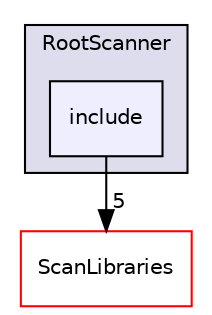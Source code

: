 digraph "include" {
  compound=true
  node [ fontsize="10", fontname="Helvetica"];
  edge [ labelfontsize="10", labelfontname="Helvetica"];
  subgraph clusterdir_0f312e2cb1c922b64af22ff43693b465 {
    graph [ bgcolor="#ddddee", pencolor="black", label="RootScanner" fontname="Helvetica", fontsize="10", URL="dir_0f312e2cb1c922b64af22ff43693b465.html"]
  dir_60e17a4ad44f40592af689ec14c05e0d [shape=box, label="include", style="filled", fillcolor="#eeeeff", pencolor="black", URL="dir_60e17a4ad44f40592af689ec14c05e0d.html"];
  }
  dir_d1f3dbe10f157d97e145494b8a91d73e [shape=box label="ScanLibraries" fillcolor="white" style="filled" color="red" URL="dir_d1f3dbe10f157d97e145494b8a91d73e.html"];
  dir_60e17a4ad44f40592af689ec14c05e0d->dir_d1f3dbe10f157d97e145494b8a91d73e [headlabel="5", labeldistance=1.5 headhref="dir_000047_000060.html"];
}
